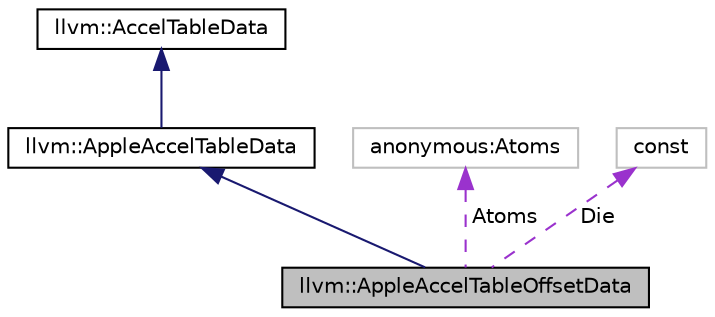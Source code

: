 digraph "llvm::AppleAccelTableOffsetData"
{
 // LATEX_PDF_SIZE
  bgcolor="transparent";
  edge [fontname="Helvetica",fontsize="10",labelfontname="Helvetica",labelfontsize="10"];
  node [fontname="Helvetica",fontsize="10",shape=record];
  Node1 [label="llvm::AppleAccelTableOffsetData",height=0.2,width=0.4,color="black", fillcolor="grey75", style="filled", fontcolor="black",tooltip="Accelerator table data implementation for simple Apple accelerator tables with just a DIE reference."];
  Node2 -> Node1 [dir="back",color="midnightblue",fontsize="10",style="solid",fontname="Helvetica"];
  Node2 [label="llvm::AppleAccelTableData",height=0.2,width=0.4,color="black",URL="$classllvm_1_1AppleAccelTableData.html",tooltip="A base class for different implementations of Data classes for Apple Accelerator Tables."];
  Node3 -> Node2 [dir="back",color="midnightblue",fontsize="10",style="solid",fontname="Helvetica"];
  Node3 [label="llvm::AccelTableData",height=0.2,width=0.4,color="black",URL="$classllvm_1_1AccelTableData.html",tooltip="Interface which the different types of accelerator table data have to conform."];
  Node4 -> Node1 [dir="back",color="darkorchid3",fontsize="10",style="dashed",label=" Atoms" ,fontname="Helvetica"];
  Node4 [label="anonymous:Atoms",height=0.2,width=0.4,color="grey75",tooltip=" "];
  Node5 -> Node1 [dir="back",color="darkorchid3",fontsize="10",style="dashed",label=" Die" ,fontname="Helvetica"];
  Node5 [label="const",height=0.2,width=0.4,color="grey75",tooltip=" "];
}
